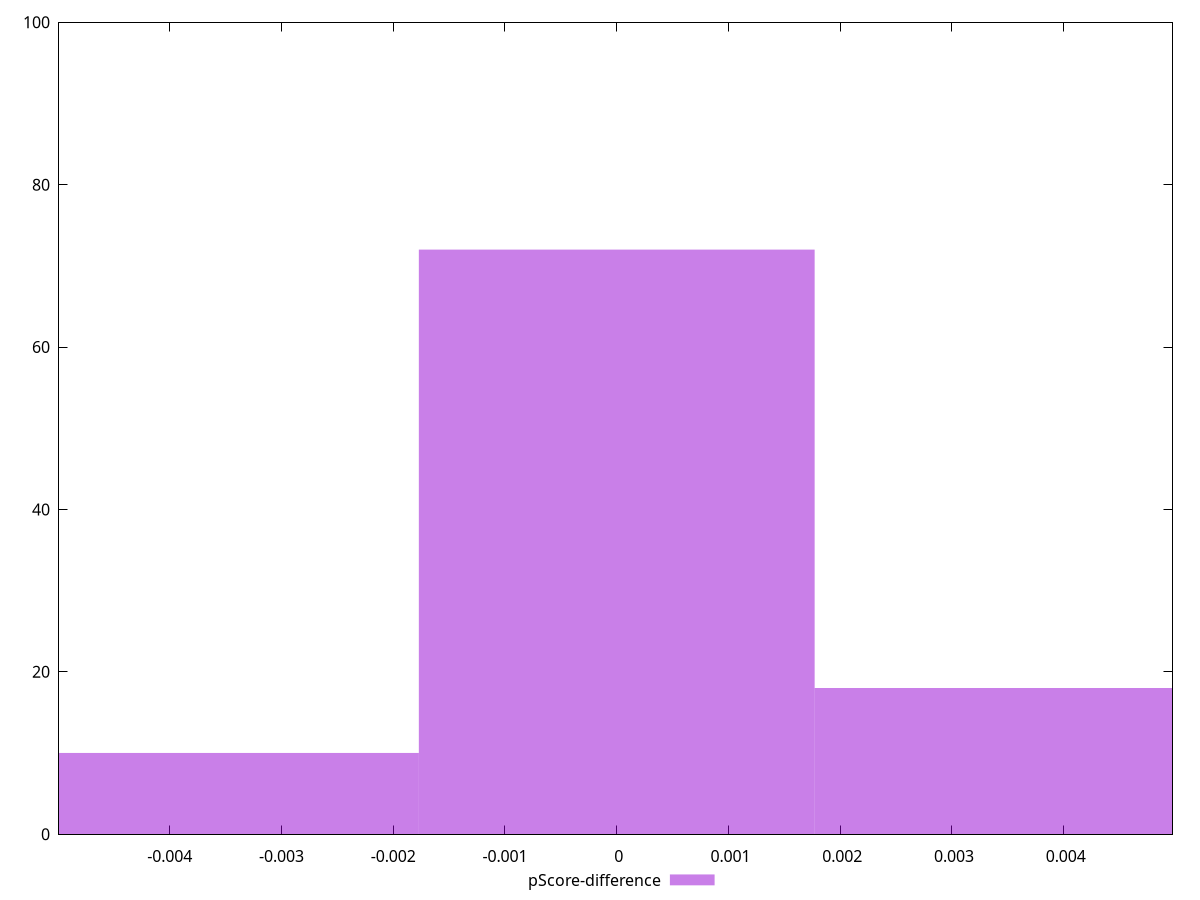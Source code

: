 reset

$pScoreDifference <<EOF
0 72
0.003541914290967193 18
-0.003541914290967193 10
EOF

set key outside below
set boxwidth 0.003541914290967193
set xrange [-0.004991033771101959:0.0049732858388312345]
set yrange [0:100]
set trange [0:100]
set style fill transparent solid 0.5 noborder
set terminal svg size 640, 490 enhanced background rgb 'white'
set output "reports/report_00028_2021-02-24T12-49-42.674Z/estimated-input-latency/samples/card/pScore-difference/histogram.svg"

plot $pScoreDifference title "pScore-difference" with boxes

reset
